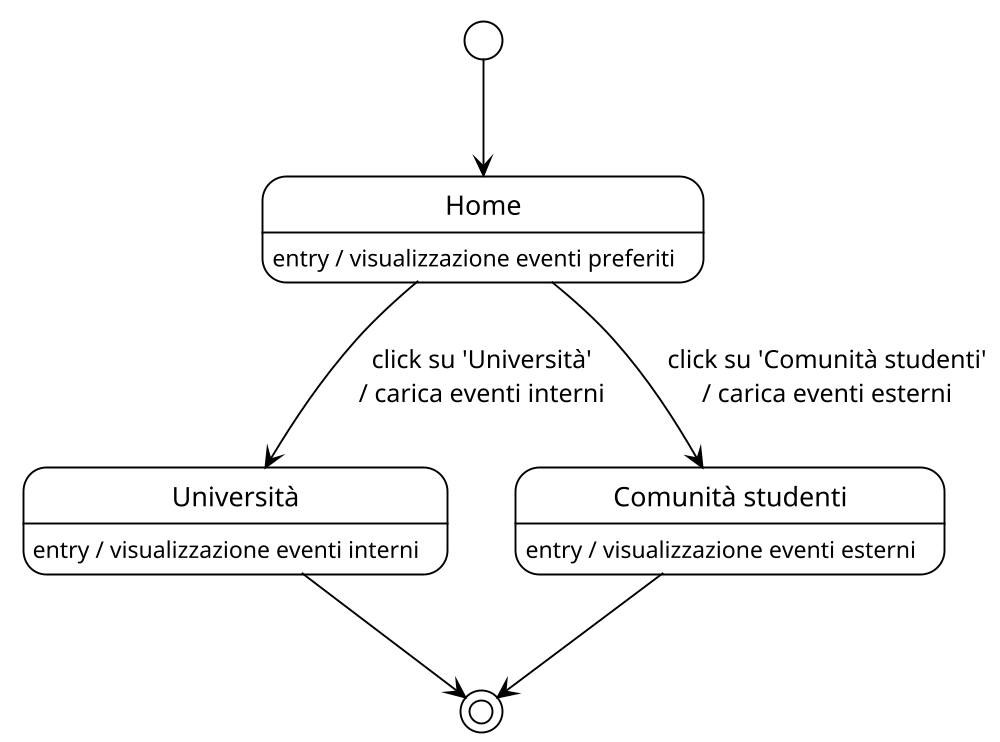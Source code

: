@startuml
!theme plain
scale 1000 width

state "Home" as H
state "Università" as IE
state "Comunità studenti" as EE

[*] --> H
H --> IE : click su 'Università'\n/ carica eventi interni
H --> EE : click su 'Comunità studenti'\n/ carica eventi esterni
EE --> [*]
IE --> [*]

H : entry / visualizzazione eventi preferiti
IE : entry / visualizzazione eventi interni
EE : entry / visualizzazione eventi esterni

@enduml

